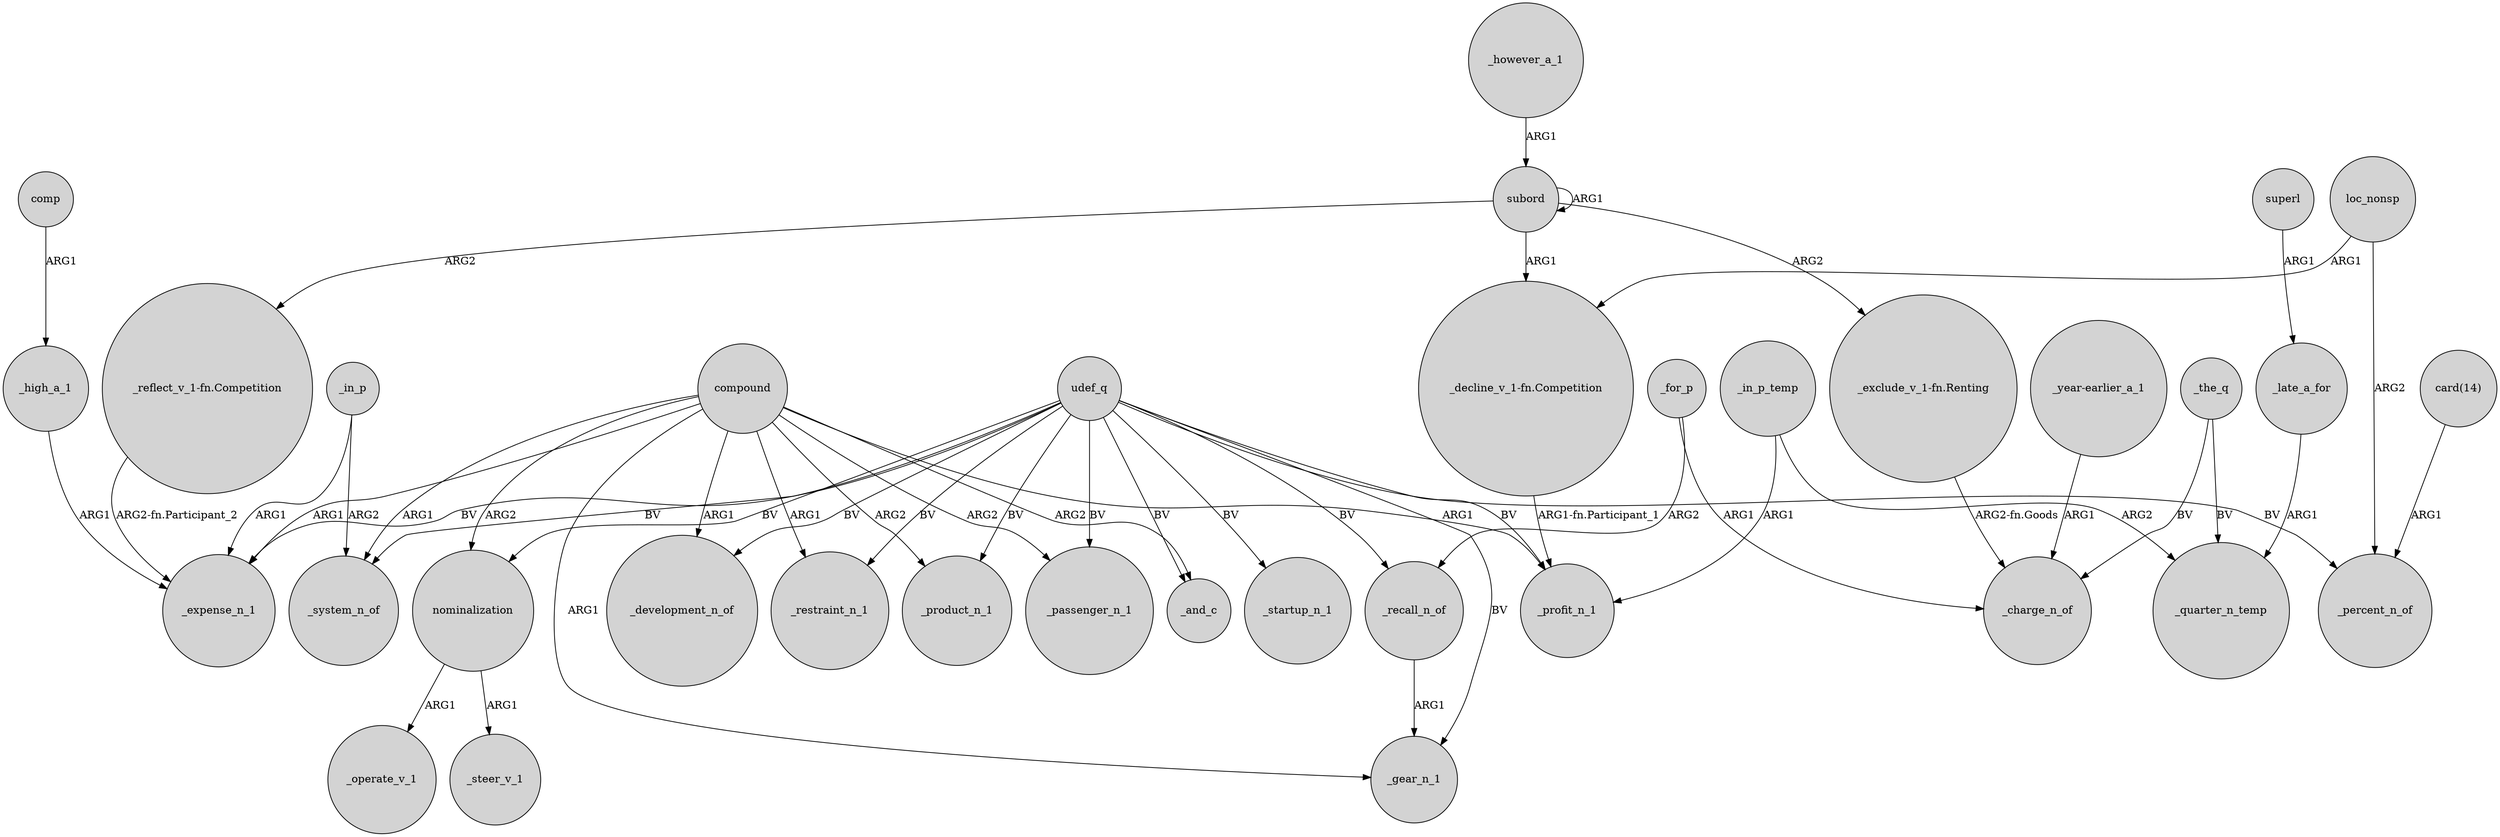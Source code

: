 digraph {
	node [shape=circle style=filled]
	_in_p -> _expense_n_1 [label=ARG1]
	_late_a_for -> _quarter_n_temp [label=ARG1]
	compound -> _system_n_of [label=ARG1]
	_for_p -> _recall_n_of [label=ARG2]
	_in_p_temp -> _quarter_n_temp [label=ARG2]
	_however_a_1 -> subord [label=ARG1]
	_the_q -> _charge_n_of [label=BV]
	subord -> "_decline_v_1-fn.Competition" [label=ARG1]
	loc_nonsp -> "_decline_v_1-fn.Competition" [label=ARG1]
	_the_q -> _quarter_n_temp [label=BV]
	udef_q -> nominalization [label=BV]
	superl -> _late_a_for [label=ARG1]
	nominalization -> _operate_v_1 [label=ARG1]
	"_reflect_v_1-fn.Competition" -> _expense_n_1 [label="ARG2-fn.Participant_2"]
	_in_p_temp -> _profit_n_1 [label=ARG1]
	_for_p -> _charge_n_of [label=ARG1]
	udef_q -> _profit_n_1 [label=BV]
	_in_p -> _system_n_of [label=ARG2]
	"_exclude_v_1-fn.Renting" -> _charge_n_of [label="ARG2-fn.Goods"]
	udef_q -> _product_n_1 [label=BV]
	udef_q -> _and_c [label=BV]
	"_decline_v_1-fn.Competition" -> _profit_n_1 [label="ARG1-fn.Participant_1"]
	subord -> subord [label=ARG1]
	compound -> _and_c [label=ARG2]
	compound -> nominalization [label=ARG2]
	compound -> _development_n_of [label=ARG1]
	"card(14)" -> _percent_n_of [label=ARG1]
	udef_q -> _percent_n_of [label=BV]
	udef_q -> _development_n_of [label=BV]
	comp -> _high_a_1 [label=ARG1]
	compound -> _expense_n_1 [label=ARG1]
	nominalization -> _steer_v_1 [label=ARG1]
	compound -> _profit_n_1 [label=ARG1]
	_recall_n_of -> _gear_n_1 [label=ARG1]
	udef_q -> _restraint_n_1 [label=BV]
	udef_q -> _startup_n_1 [label=BV]
	udef_q -> _expense_n_1 [label=BV]
	udef_q -> _system_n_of [label=BV]
	subord -> "_exclude_v_1-fn.Renting" [label=ARG2]
	udef_q -> _recall_n_of [label=BV]
	udef_q -> _passenger_n_1 [label=BV]
	_high_a_1 -> _expense_n_1 [label=ARG1]
	compound -> _passenger_n_1 [label=ARG2]
	subord -> "_reflect_v_1-fn.Competition" [label=ARG2]
	compound -> _gear_n_1 [label=ARG1]
	compound -> _product_n_1 [label=ARG2]
	udef_q -> _gear_n_1 [label=BV]
	"_year-earlier_a_1" -> _charge_n_of [label=ARG1]
	loc_nonsp -> _percent_n_of [label=ARG2]
	compound -> _restraint_n_1 [label=ARG1]
}
